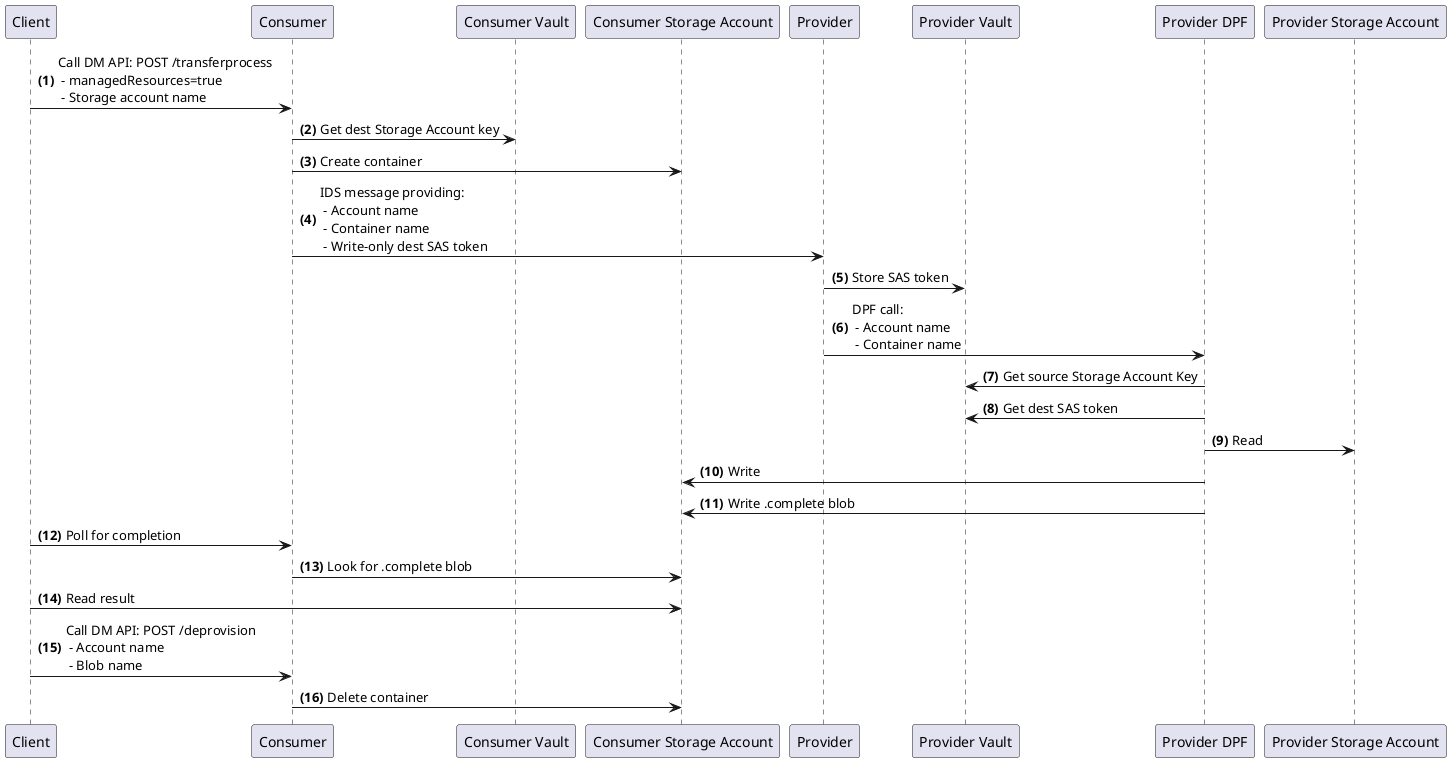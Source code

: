 '
'  Copyright (c) 2022 Microsoft Corporation
'
'  This program and the accompanying materials are made available under the
'  terms of the Apache License, Version 2.0 which is available at
'  https://www.apache.org/licenses/LICENSE-2.0
'
'  SPDX-License-Identifier: Apache-2.0
'
'  Contributors:
'       Microsoft Corporation - Initial document
'
'

@startuml
autonumber "<b>(0)"
Client -> Consumer: Call DM API: POST /transferprocess \n - managedResources=true\n - Storage account name
Consumer -> "Consumer Vault": Get dest Storage Account key
Consumer -> "Consumer Storage Account": Create container
Consumer -> Provider: IDS message providing: \n - Account name \n - Container name \n - Write-only dest SAS token
Provider -> "Provider Vault": Store SAS token
Provider -> "Provider DPF": DPF call: \n - Account name \n - Container name
"Provider DPF" -> "Provider Vault": Get source Storage Account Key
"Provider DPF" -> "Provider Vault": Get dest SAS token
"Provider DPF" -> "Provider Storage Account": Read
"Provider DPF" -> "Consumer Storage Account": Write
"Provider DPF" -> "Consumer Storage Account": Write .complete blob
Client -> Consumer: Poll for completion
Consumer -> "Consumer Storage Account": Look for .complete blob
Client -> "Consumer Storage Account": Read result
Client -> "Consumer": Call DM API: POST /deprovision \n - Account name \n - Blob name
Consumer -> "Consumer Storage Account": Delete container
@enduml